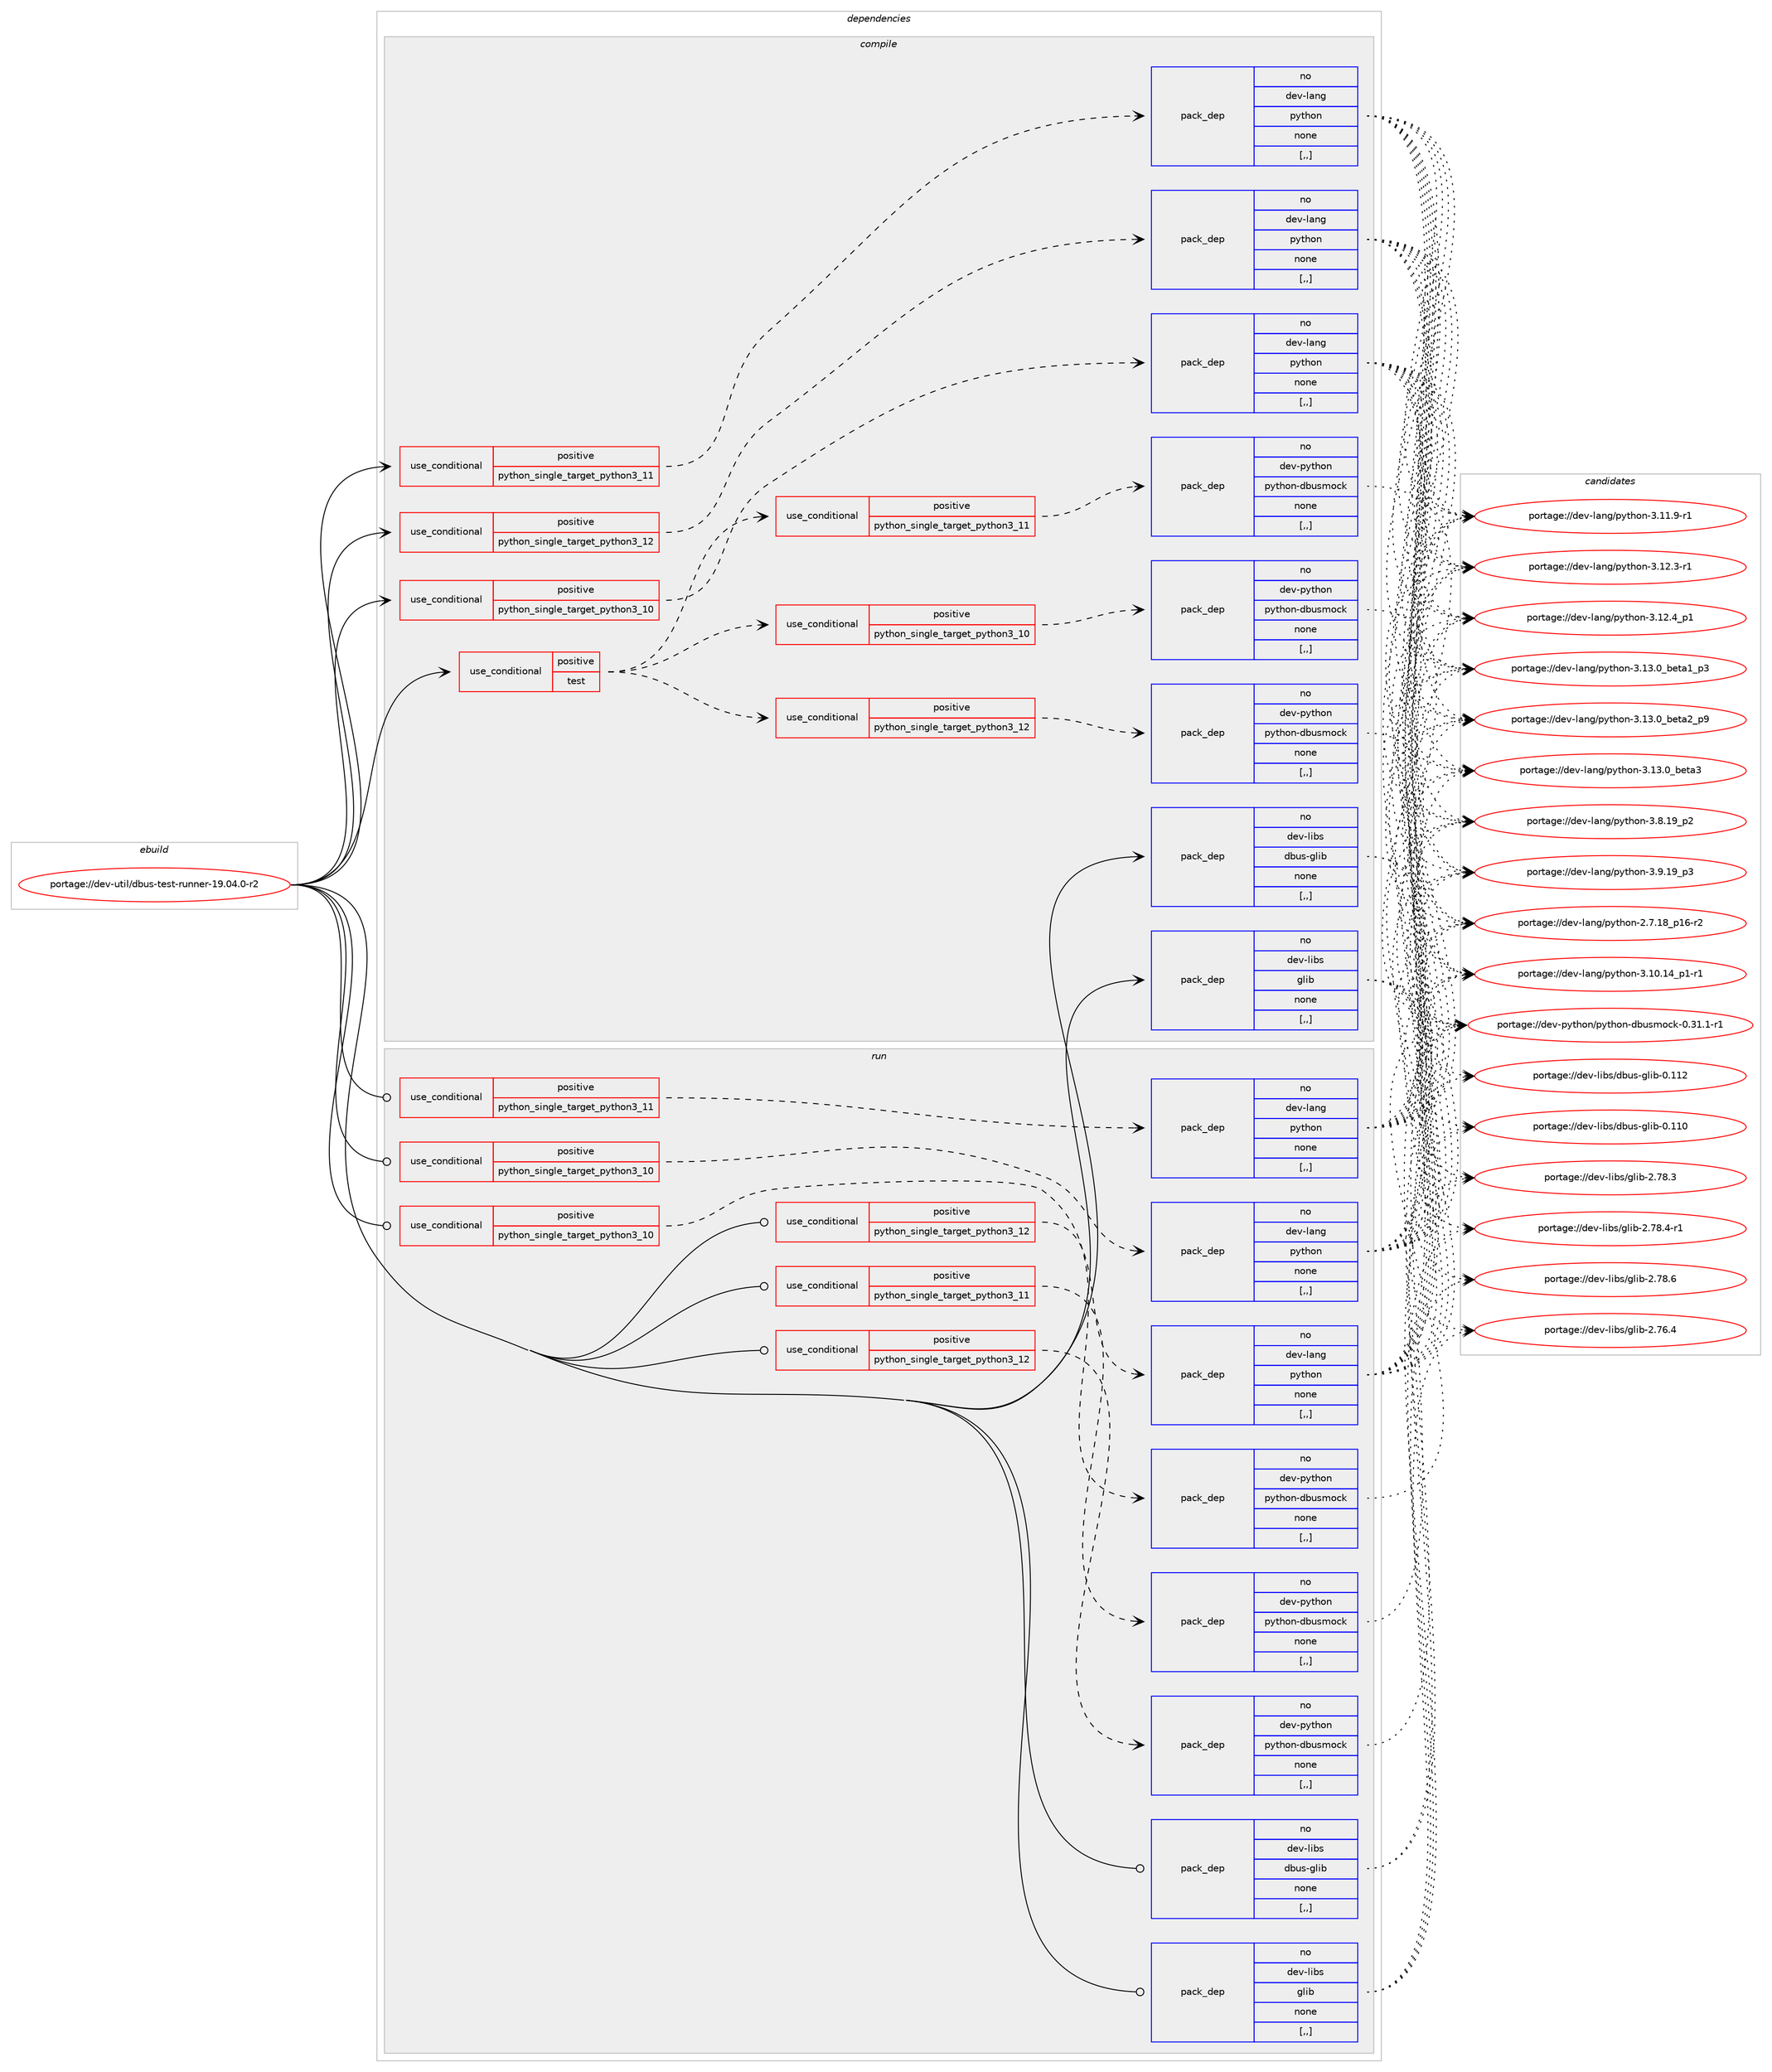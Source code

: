 digraph prolog {

# *************
# Graph options
# *************

newrank=true;
concentrate=true;
compound=true;
graph [rankdir=LR,fontname=Helvetica,fontsize=10,ranksep=1.5];#, ranksep=2.5, nodesep=0.2];
edge  [arrowhead=vee];
node  [fontname=Helvetica,fontsize=10];

# **********
# The ebuild
# **********

subgraph cluster_leftcol {
color=gray;
rank=same;
label=<<i>ebuild</i>>;
id [label="portage://dev-util/dbus-test-runner-19.04.0-r2", color=red, width=4, href="../dev-util/dbus-test-runner-19.04.0-r2.svg"];
}

# ****************
# The dependencies
# ****************

subgraph cluster_midcol {
color=gray;
label=<<i>dependencies</i>>;
subgraph cluster_compile {
fillcolor="#eeeeee";
style=filled;
label=<<i>compile</i>>;
subgraph cond58826 {
dependency209577 [label=<<TABLE BORDER="0" CELLBORDER="1" CELLSPACING="0" CELLPADDING="4"><TR><TD ROWSPAN="3" CELLPADDING="10">use_conditional</TD></TR><TR><TD>positive</TD></TR><TR><TD>python_single_target_python3_10</TD></TR></TABLE>>, shape=none, color=red];
subgraph pack149365 {
dependency209578 [label=<<TABLE BORDER="0" CELLBORDER="1" CELLSPACING="0" CELLPADDING="4" WIDTH="220"><TR><TD ROWSPAN="6" CELLPADDING="30">pack_dep</TD></TR><TR><TD WIDTH="110">no</TD></TR><TR><TD>dev-lang</TD></TR><TR><TD>python</TD></TR><TR><TD>none</TD></TR><TR><TD>[,,]</TD></TR></TABLE>>, shape=none, color=blue];
}
dependency209577:e -> dependency209578:w [weight=20,style="dashed",arrowhead="vee"];
}
id:e -> dependency209577:w [weight=20,style="solid",arrowhead="vee"];
subgraph cond58827 {
dependency209579 [label=<<TABLE BORDER="0" CELLBORDER="1" CELLSPACING="0" CELLPADDING="4"><TR><TD ROWSPAN="3" CELLPADDING="10">use_conditional</TD></TR><TR><TD>positive</TD></TR><TR><TD>python_single_target_python3_11</TD></TR></TABLE>>, shape=none, color=red];
subgraph pack149366 {
dependency209580 [label=<<TABLE BORDER="0" CELLBORDER="1" CELLSPACING="0" CELLPADDING="4" WIDTH="220"><TR><TD ROWSPAN="6" CELLPADDING="30">pack_dep</TD></TR><TR><TD WIDTH="110">no</TD></TR><TR><TD>dev-lang</TD></TR><TR><TD>python</TD></TR><TR><TD>none</TD></TR><TR><TD>[,,]</TD></TR></TABLE>>, shape=none, color=blue];
}
dependency209579:e -> dependency209580:w [weight=20,style="dashed",arrowhead="vee"];
}
id:e -> dependency209579:w [weight=20,style="solid",arrowhead="vee"];
subgraph cond58828 {
dependency209581 [label=<<TABLE BORDER="0" CELLBORDER="1" CELLSPACING="0" CELLPADDING="4"><TR><TD ROWSPAN="3" CELLPADDING="10">use_conditional</TD></TR><TR><TD>positive</TD></TR><TR><TD>python_single_target_python3_12</TD></TR></TABLE>>, shape=none, color=red];
subgraph pack149367 {
dependency209582 [label=<<TABLE BORDER="0" CELLBORDER="1" CELLSPACING="0" CELLPADDING="4" WIDTH="220"><TR><TD ROWSPAN="6" CELLPADDING="30">pack_dep</TD></TR><TR><TD WIDTH="110">no</TD></TR><TR><TD>dev-lang</TD></TR><TR><TD>python</TD></TR><TR><TD>none</TD></TR><TR><TD>[,,]</TD></TR></TABLE>>, shape=none, color=blue];
}
dependency209581:e -> dependency209582:w [weight=20,style="dashed",arrowhead="vee"];
}
id:e -> dependency209581:w [weight=20,style="solid",arrowhead="vee"];
subgraph cond58829 {
dependency209583 [label=<<TABLE BORDER="0" CELLBORDER="1" CELLSPACING="0" CELLPADDING="4"><TR><TD ROWSPAN="3" CELLPADDING="10">use_conditional</TD></TR><TR><TD>positive</TD></TR><TR><TD>test</TD></TR></TABLE>>, shape=none, color=red];
subgraph cond58830 {
dependency209584 [label=<<TABLE BORDER="0" CELLBORDER="1" CELLSPACING="0" CELLPADDING="4"><TR><TD ROWSPAN="3" CELLPADDING="10">use_conditional</TD></TR><TR><TD>positive</TD></TR><TR><TD>python_single_target_python3_10</TD></TR></TABLE>>, shape=none, color=red];
subgraph pack149368 {
dependency209585 [label=<<TABLE BORDER="0" CELLBORDER="1" CELLSPACING="0" CELLPADDING="4" WIDTH="220"><TR><TD ROWSPAN="6" CELLPADDING="30">pack_dep</TD></TR><TR><TD WIDTH="110">no</TD></TR><TR><TD>dev-python</TD></TR><TR><TD>python-dbusmock</TD></TR><TR><TD>none</TD></TR><TR><TD>[,,]</TD></TR></TABLE>>, shape=none, color=blue];
}
dependency209584:e -> dependency209585:w [weight=20,style="dashed",arrowhead="vee"];
}
dependency209583:e -> dependency209584:w [weight=20,style="dashed",arrowhead="vee"];
subgraph cond58831 {
dependency209586 [label=<<TABLE BORDER="0" CELLBORDER="1" CELLSPACING="0" CELLPADDING="4"><TR><TD ROWSPAN="3" CELLPADDING="10">use_conditional</TD></TR><TR><TD>positive</TD></TR><TR><TD>python_single_target_python3_11</TD></TR></TABLE>>, shape=none, color=red];
subgraph pack149369 {
dependency209587 [label=<<TABLE BORDER="0" CELLBORDER="1" CELLSPACING="0" CELLPADDING="4" WIDTH="220"><TR><TD ROWSPAN="6" CELLPADDING="30">pack_dep</TD></TR><TR><TD WIDTH="110">no</TD></TR><TR><TD>dev-python</TD></TR><TR><TD>python-dbusmock</TD></TR><TR><TD>none</TD></TR><TR><TD>[,,]</TD></TR></TABLE>>, shape=none, color=blue];
}
dependency209586:e -> dependency209587:w [weight=20,style="dashed",arrowhead="vee"];
}
dependency209583:e -> dependency209586:w [weight=20,style="dashed",arrowhead="vee"];
subgraph cond58832 {
dependency209588 [label=<<TABLE BORDER="0" CELLBORDER="1" CELLSPACING="0" CELLPADDING="4"><TR><TD ROWSPAN="3" CELLPADDING="10">use_conditional</TD></TR><TR><TD>positive</TD></TR><TR><TD>python_single_target_python3_12</TD></TR></TABLE>>, shape=none, color=red];
subgraph pack149370 {
dependency209589 [label=<<TABLE BORDER="0" CELLBORDER="1" CELLSPACING="0" CELLPADDING="4" WIDTH="220"><TR><TD ROWSPAN="6" CELLPADDING="30">pack_dep</TD></TR><TR><TD WIDTH="110">no</TD></TR><TR><TD>dev-python</TD></TR><TR><TD>python-dbusmock</TD></TR><TR><TD>none</TD></TR><TR><TD>[,,]</TD></TR></TABLE>>, shape=none, color=blue];
}
dependency209588:e -> dependency209589:w [weight=20,style="dashed",arrowhead="vee"];
}
dependency209583:e -> dependency209588:w [weight=20,style="dashed",arrowhead="vee"];
}
id:e -> dependency209583:w [weight=20,style="solid",arrowhead="vee"];
subgraph pack149371 {
dependency209590 [label=<<TABLE BORDER="0" CELLBORDER="1" CELLSPACING="0" CELLPADDING="4" WIDTH="220"><TR><TD ROWSPAN="6" CELLPADDING="30">pack_dep</TD></TR><TR><TD WIDTH="110">no</TD></TR><TR><TD>dev-libs</TD></TR><TR><TD>dbus-glib</TD></TR><TR><TD>none</TD></TR><TR><TD>[,,]</TD></TR></TABLE>>, shape=none, color=blue];
}
id:e -> dependency209590:w [weight=20,style="solid",arrowhead="vee"];
subgraph pack149372 {
dependency209591 [label=<<TABLE BORDER="0" CELLBORDER="1" CELLSPACING="0" CELLPADDING="4" WIDTH="220"><TR><TD ROWSPAN="6" CELLPADDING="30">pack_dep</TD></TR><TR><TD WIDTH="110">no</TD></TR><TR><TD>dev-libs</TD></TR><TR><TD>glib</TD></TR><TR><TD>none</TD></TR><TR><TD>[,,]</TD></TR></TABLE>>, shape=none, color=blue];
}
id:e -> dependency209591:w [weight=20,style="solid",arrowhead="vee"];
}
subgraph cluster_compileandrun {
fillcolor="#eeeeee";
style=filled;
label=<<i>compile and run</i>>;
}
subgraph cluster_run {
fillcolor="#eeeeee";
style=filled;
label=<<i>run</i>>;
subgraph cond58833 {
dependency209592 [label=<<TABLE BORDER="0" CELLBORDER="1" CELLSPACING="0" CELLPADDING="4"><TR><TD ROWSPAN="3" CELLPADDING="10">use_conditional</TD></TR><TR><TD>positive</TD></TR><TR><TD>python_single_target_python3_10</TD></TR></TABLE>>, shape=none, color=red];
subgraph pack149373 {
dependency209593 [label=<<TABLE BORDER="0" CELLBORDER="1" CELLSPACING="0" CELLPADDING="4" WIDTH="220"><TR><TD ROWSPAN="6" CELLPADDING="30">pack_dep</TD></TR><TR><TD WIDTH="110">no</TD></TR><TR><TD>dev-lang</TD></TR><TR><TD>python</TD></TR><TR><TD>none</TD></TR><TR><TD>[,,]</TD></TR></TABLE>>, shape=none, color=blue];
}
dependency209592:e -> dependency209593:w [weight=20,style="dashed",arrowhead="vee"];
}
id:e -> dependency209592:w [weight=20,style="solid",arrowhead="odot"];
subgraph cond58834 {
dependency209594 [label=<<TABLE BORDER="0" CELLBORDER="1" CELLSPACING="0" CELLPADDING="4"><TR><TD ROWSPAN="3" CELLPADDING="10">use_conditional</TD></TR><TR><TD>positive</TD></TR><TR><TD>python_single_target_python3_10</TD></TR></TABLE>>, shape=none, color=red];
subgraph pack149374 {
dependency209595 [label=<<TABLE BORDER="0" CELLBORDER="1" CELLSPACING="0" CELLPADDING="4" WIDTH="220"><TR><TD ROWSPAN="6" CELLPADDING="30">pack_dep</TD></TR><TR><TD WIDTH="110">no</TD></TR><TR><TD>dev-python</TD></TR><TR><TD>python-dbusmock</TD></TR><TR><TD>none</TD></TR><TR><TD>[,,]</TD></TR></TABLE>>, shape=none, color=blue];
}
dependency209594:e -> dependency209595:w [weight=20,style="dashed",arrowhead="vee"];
}
id:e -> dependency209594:w [weight=20,style="solid",arrowhead="odot"];
subgraph cond58835 {
dependency209596 [label=<<TABLE BORDER="0" CELLBORDER="1" CELLSPACING="0" CELLPADDING="4"><TR><TD ROWSPAN="3" CELLPADDING="10">use_conditional</TD></TR><TR><TD>positive</TD></TR><TR><TD>python_single_target_python3_11</TD></TR></TABLE>>, shape=none, color=red];
subgraph pack149375 {
dependency209597 [label=<<TABLE BORDER="0" CELLBORDER="1" CELLSPACING="0" CELLPADDING="4" WIDTH="220"><TR><TD ROWSPAN="6" CELLPADDING="30">pack_dep</TD></TR><TR><TD WIDTH="110">no</TD></TR><TR><TD>dev-lang</TD></TR><TR><TD>python</TD></TR><TR><TD>none</TD></TR><TR><TD>[,,]</TD></TR></TABLE>>, shape=none, color=blue];
}
dependency209596:e -> dependency209597:w [weight=20,style="dashed",arrowhead="vee"];
}
id:e -> dependency209596:w [weight=20,style="solid",arrowhead="odot"];
subgraph cond58836 {
dependency209598 [label=<<TABLE BORDER="0" CELLBORDER="1" CELLSPACING="0" CELLPADDING="4"><TR><TD ROWSPAN="3" CELLPADDING="10">use_conditional</TD></TR><TR><TD>positive</TD></TR><TR><TD>python_single_target_python3_11</TD></TR></TABLE>>, shape=none, color=red];
subgraph pack149376 {
dependency209599 [label=<<TABLE BORDER="0" CELLBORDER="1" CELLSPACING="0" CELLPADDING="4" WIDTH="220"><TR><TD ROWSPAN="6" CELLPADDING="30">pack_dep</TD></TR><TR><TD WIDTH="110">no</TD></TR><TR><TD>dev-python</TD></TR><TR><TD>python-dbusmock</TD></TR><TR><TD>none</TD></TR><TR><TD>[,,]</TD></TR></TABLE>>, shape=none, color=blue];
}
dependency209598:e -> dependency209599:w [weight=20,style="dashed",arrowhead="vee"];
}
id:e -> dependency209598:w [weight=20,style="solid",arrowhead="odot"];
subgraph cond58837 {
dependency209600 [label=<<TABLE BORDER="0" CELLBORDER="1" CELLSPACING="0" CELLPADDING="4"><TR><TD ROWSPAN="3" CELLPADDING="10">use_conditional</TD></TR><TR><TD>positive</TD></TR><TR><TD>python_single_target_python3_12</TD></TR></TABLE>>, shape=none, color=red];
subgraph pack149377 {
dependency209601 [label=<<TABLE BORDER="0" CELLBORDER="1" CELLSPACING="0" CELLPADDING="4" WIDTH="220"><TR><TD ROWSPAN="6" CELLPADDING="30">pack_dep</TD></TR><TR><TD WIDTH="110">no</TD></TR><TR><TD>dev-lang</TD></TR><TR><TD>python</TD></TR><TR><TD>none</TD></TR><TR><TD>[,,]</TD></TR></TABLE>>, shape=none, color=blue];
}
dependency209600:e -> dependency209601:w [weight=20,style="dashed",arrowhead="vee"];
}
id:e -> dependency209600:w [weight=20,style="solid",arrowhead="odot"];
subgraph cond58838 {
dependency209602 [label=<<TABLE BORDER="0" CELLBORDER="1" CELLSPACING="0" CELLPADDING="4"><TR><TD ROWSPAN="3" CELLPADDING="10">use_conditional</TD></TR><TR><TD>positive</TD></TR><TR><TD>python_single_target_python3_12</TD></TR></TABLE>>, shape=none, color=red];
subgraph pack149378 {
dependency209603 [label=<<TABLE BORDER="0" CELLBORDER="1" CELLSPACING="0" CELLPADDING="4" WIDTH="220"><TR><TD ROWSPAN="6" CELLPADDING="30">pack_dep</TD></TR><TR><TD WIDTH="110">no</TD></TR><TR><TD>dev-python</TD></TR><TR><TD>python-dbusmock</TD></TR><TR><TD>none</TD></TR><TR><TD>[,,]</TD></TR></TABLE>>, shape=none, color=blue];
}
dependency209602:e -> dependency209603:w [weight=20,style="dashed",arrowhead="vee"];
}
id:e -> dependency209602:w [weight=20,style="solid",arrowhead="odot"];
subgraph pack149379 {
dependency209604 [label=<<TABLE BORDER="0" CELLBORDER="1" CELLSPACING="0" CELLPADDING="4" WIDTH="220"><TR><TD ROWSPAN="6" CELLPADDING="30">pack_dep</TD></TR><TR><TD WIDTH="110">no</TD></TR><TR><TD>dev-libs</TD></TR><TR><TD>dbus-glib</TD></TR><TR><TD>none</TD></TR><TR><TD>[,,]</TD></TR></TABLE>>, shape=none, color=blue];
}
id:e -> dependency209604:w [weight=20,style="solid",arrowhead="odot"];
subgraph pack149380 {
dependency209605 [label=<<TABLE BORDER="0" CELLBORDER="1" CELLSPACING="0" CELLPADDING="4" WIDTH="220"><TR><TD ROWSPAN="6" CELLPADDING="30">pack_dep</TD></TR><TR><TD WIDTH="110">no</TD></TR><TR><TD>dev-libs</TD></TR><TR><TD>glib</TD></TR><TR><TD>none</TD></TR><TR><TD>[,,]</TD></TR></TABLE>>, shape=none, color=blue];
}
id:e -> dependency209605:w [weight=20,style="solid",arrowhead="odot"];
}
}

# **************
# The candidates
# **************

subgraph cluster_choices {
rank=same;
color=gray;
label=<<i>candidates</i>>;

subgraph choice149365 {
color=black;
nodesep=1;
choice100101118451089711010347112121116104111110455046554649569511249544511450 [label="portage://dev-lang/python-2.7.18_p16-r2", color=red, width=4,href="../dev-lang/python-2.7.18_p16-r2.svg"];
choice100101118451089711010347112121116104111110455146494846495295112494511449 [label="portage://dev-lang/python-3.10.14_p1-r1", color=red, width=4,href="../dev-lang/python-3.10.14_p1-r1.svg"];
choice100101118451089711010347112121116104111110455146494946574511449 [label="portage://dev-lang/python-3.11.9-r1", color=red, width=4,href="../dev-lang/python-3.11.9-r1.svg"];
choice100101118451089711010347112121116104111110455146495046514511449 [label="portage://dev-lang/python-3.12.3-r1", color=red, width=4,href="../dev-lang/python-3.12.3-r1.svg"];
choice100101118451089711010347112121116104111110455146495046529511249 [label="portage://dev-lang/python-3.12.4_p1", color=red, width=4,href="../dev-lang/python-3.12.4_p1.svg"];
choice10010111845108971101034711212111610411111045514649514648959810111697499511251 [label="portage://dev-lang/python-3.13.0_beta1_p3", color=red, width=4,href="../dev-lang/python-3.13.0_beta1_p3.svg"];
choice10010111845108971101034711212111610411111045514649514648959810111697509511257 [label="portage://dev-lang/python-3.13.0_beta2_p9", color=red, width=4,href="../dev-lang/python-3.13.0_beta2_p9.svg"];
choice1001011184510897110103471121211161041111104551464951464895981011169751 [label="portage://dev-lang/python-3.13.0_beta3", color=red, width=4,href="../dev-lang/python-3.13.0_beta3.svg"];
choice100101118451089711010347112121116104111110455146564649579511250 [label="portage://dev-lang/python-3.8.19_p2", color=red, width=4,href="../dev-lang/python-3.8.19_p2.svg"];
choice100101118451089711010347112121116104111110455146574649579511251 [label="portage://dev-lang/python-3.9.19_p3", color=red, width=4,href="../dev-lang/python-3.9.19_p3.svg"];
dependency209578:e -> choice100101118451089711010347112121116104111110455046554649569511249544511450:w [style=dotted,weight="100"];
dependency209578:e -> choice100101118451089711010347112121116104111110455146494846495295112494511449:w [style=dotted,weight="100"];
dependency209578:e -> choice100101118451089711010347112121116104111110455146494946574511449:w [style=dotted,weight="100"];
dependency209578:e -> choice100101118451089711010347112121116104111110455146495046514511449:w [style=dotted,weight="100"];
dependency209578:e -> choice100101118451089711010347112121116104111110455146495046529511249:w [style=dotted,weight="100"];
dependency209578:e -> choice10010111845108971101034711212111610411111045514649514648959810111697499511251:w [style=dotted,weight="100"];
dependency209578:e -> choice10010111845108971101034711212111610411111045514649514648959810111697509511257:w [style=dotted,weight="100"];
dependency209578:e -> choice1001011184510897110103471121211161041111104551464951464895981011169751:w [style=dotted,weight="100"];
dependency209578:e -> choice100101118451089711010347112121116104111110455146564649579511250:w [style=dotted,weight="100"];
dependency209578:e -> choice100101118451089711010347112121116104111110455146574649579511251:w [style=dotted,weight="100"];
}
subgraph choice149366 {
color=black;
nodesep=1;
choice100101118451089711010347112121116104111110455046554649569511249544511450 [label="portage://dev-lang/python-2.7.18_p16-r2", color=red, width=4,href="../dev-lang/python-2.7.18_p16-r2.svg"];
choice100101118451089711010347112121116104111110455146494846495295112494511449 [label="portage://dev-lang/python-3.10.14_p1-r1", color=red, width=4,href="../dev-lang/python-3.10.14_p1-r1.svg"];
choice100101118451089711010347112121116104111110455146494946574511449 [label="portage://dev-lang/python-3.11.9-r1", color=red, width=4,href="../dev-lang/python-3.11.9-r1.svg"];
choice100101118451089711010347112121116104111110455146495046514511449 [label="portage://dev-lang/python-3.12.3-r1", color=red, width=4,href="../dev-lang/python-3.12.3-r1.svg"];
choice100101118451089711010347112121116104111110455146495046529511249 [label="portage://dev-lang/python-3.12.4_p1", color=red, width=4,href="../dev-lang/python-3.12.4_p1.svg"];
choice10010111845108971101034711212111610411111045514649514648959810111697499511251 [label="portage://dev-lang/python-3.13.0_beta1_p3", color=red, width=4,href="../dev-lang/python-3.13.0_beta1_p3.svg"];
choice10010111845108971101034711212111610411111045514649514648959810111697509511257 [label="portage://dev-lang/python-3.13.0_beta2_p9", color=red, width=4,href="../dev-lang/python-3.13.0_beta2_p9.svg"];
choice1001011184510897110103471121211161041111104551464951464895981011169751 [label="portage://dev-lang/python-3.13.0_beta3", color=red, width=4,href="../dev-lang/python-3.13.0_beta3.svg"];
choice100101118451089711010347112121116104111110455146564649579511250 [label="portage://dev-lang/python-3.8.19_p2", color=red, width=4,href="../dev-lang/python-3.8.19_p2.svg"];
choice100101118451089711010347112121116104111110455146574649579511251 [label="portage://dev-lang/python-3.9.19_p3", color=red, width=4,href="../dev-lang/python-3.9.19_p3.svg"];
dependency209580:e -> choice100101118451089711010347112121116104111110455046554649569511249544511450:w [style=dotted,weight="100"];
dependency209580:e -> choice100101118451089711010347112121116104111110455146494846495295112494511449:w [style=dotted,weight="100"];
dependency209580:e -> choice100101118451089711010347112121116104111110455146494946574511449:w [style=dotted,weight="100"];
dependency209580:e -> choice100101118451089711010347112121116104111110455146495046514511449:w [style=dotted,weight="100"];
dependency209580:e -> choice100101118451089711010347112121116104111110455146495046529511249:w [style=dotted,weight="100"];
dependency209580:e -> choice10010111845108971101034711212111610411111045514649514648959810111697499511251:w [style=dotted,weight="100"];
dependency209580:e -> choice10010111845108971101034711212111610411111045514649514648959810111697509511257:w [style=dotted,weight="100"];
dependency209580:e -> choice1001011184510897110103471121211161041111104551464951464895981011169751:w [style=dotted,weight="100"];
dependency209580:e -> choice100101118451089711010347112121116104111110455146564649579511250:w [style=dotted,weight="100"];
dependency209580:e -> choice100101118451089711010347112121116104111110455146574649579511251:w [style=dotted,weight="100"];
}
subgraph choice149367 {
color=black;
nodesep=1;
choice100101118451089711010347112121116104111110455046554649569511249544511450 [label="portage://dev-lang/python-2.7.18_p16-r2", color=red, width=4,href="../dev-lang/python-2.7.18_p16-r2.svg"];
choice100101118451089711010347112121116104111110455146494846495295112494511449 [label="portage://dev-lang/python-3.10.14_p1-r1", color=red, width=4,href="../dev-lang/python-3.10.14_p1-r1.svg"];
choice100101118451089711010347112121116104111110455146494946574511449 [label="portage://dev-lang/python-3.11.9-r1", color=red, width=4,href="../dev-lang/python-3.11.9-r1.svg"];
choice100101118451089711010347112121116104111110455146495046514511449 [label="portage://dev-lang/python-3.12.3-r1", color=red, width=4,href="../dev-lang/python-3.12.3-r1.svg"];
choice100101118451089711010347112121116104111110455146495046529511249 [label="portage://dev-lang/python-3.12.4_p1", color=red, width=4,href="../dev-lang/python-3.12.4_p1.svg"];
choice10010111845108971101034711212111610411111045514649514648959810111697499511251 [label="portage://dev-lang/python-3.13.0_beta1_p3", color=red, width=4,href="../dev-lang/python-3.13.0_beta1_p3.svg"];
choice10010111845108971101034711212111610411111045514649514648959810111697509511257 [label="portage://dev-lang/python-3.13.0_beta2_p9", color=red, width=4,href="../dev-lang/python-3.13.0_beta2_p9.svg"];
choice1001011184510897110103471121211161041111104551464951464895981011169751 [label="portage://dev-lang/python-3.13.0_beta3", color=red, width=4,href="../dev-lang/python-3.13.0_beta3.svg"];
choice100101118451089711010347112121116104111110455146564649579511250 [label="portage://dev-lang/python-3.8.19_p2", color=red, width=4,href="../dev-lang/python-3.8.19_p2.svg"];
choice100101118451089711010347112121116104111110455146574649579511251 [label="portage://dev-lang/python-3.9.19_p3", color=red, width=4,href="../dev-lang/python-3.9.19_p3.svg"];
dependency209582:e -> choice100101118451089711010347112121116104111110455046554649569511249544511450:w [style=dotted,weight="100"];
dependency209582:e -> choice100101118451089711010347112121116104111110455146494846495295112494511449:w [style=dotted,weight="100"];
dependency209582:e -> choice100101118451089711010347112121116104111110455146494946574511449:w [style=dotted,weight="100"];
dependency209582:e -> choice100101118451089711010347112121116104111110455146495046514511449:w [style=dotted,weight="100"];
dependency209582:e -> choice100101118451089711010347112121116104111110455146495046529511249:w [style=dotted,weight="100"];
dependency209582:e -> choice10010111845108971101034711212111610411111045514649514648959810111697499511251:w [style=dotted,weight="100"];
dependency209582:e -> choice10010111845108971101034711212111610411111045514649514648959810111697509511257:w [style=dotted,weight="100"];
dependency209582:e -> choice1001011184510897110103471121211161041111104551464951464895981011169751:w [style=dotted,weight="100"];
dependency209582:e -> choice100101118451089711010347112121116104111110455146564649579511250:w [style=dotted,weight="100"];
dependency209582:e -> choice100101118451089711010347112121116104111110455146574649579511251:w [style=dotted,weight="100"];
}
subgraph choice149368 {
color=black;
nodesep=1;
choice1001011184511212111610411111047112121116104111110451009811711510911199107454846514946494511449 [label="portage://dev-python/python-dbusmock-0.31.1-r1", color=red, width=4,href="../dev-python/python-dbusmock-0.31.1-r1.svg"];
dependency209585:e -> choice1001011184511212111610411111047112121116104111110451009811711510911199107454846514946494511449:w [style=dotted,weight="100"];
}
subgraph choice149369 {
color=black;
nodesep=1;
choice1001011184511212111610411111047112121116104111110451009811711510911199107454846514946494511449 [label="portage://dev-python/python-dbusmock-0.31.1-r1", color=red, width=4,href="../dev-python/python-dbusmock-0.31.1-r1.svg"];
dependency209587:e -> choice1001011184511212111610411111047112121116104111110451009811711510911199107454846514946494511449:w [style=dotted,weight="100"];
}
subgraph choice149370 {
color=black;
nodesep=1;
choice1001011184511212111610411111047112121116104111110451009811711510911199107454846514946494511449 [label="portage://dev-python/python-dbusmock-0.31.1-r1", color=red, width=4,href="../dev-python/python-dbusmock-0.31.1-r1.svg"];
dependency209589:e -> choice1001011184511212111610411111047112121116104111110451009811711510911199107454846514946494511449:w [style=dotted,weight="100"];
}
subgraph choice149371 {
color=black;
nodesep=1;
choice100101118451081059811547100981171154510310810598454846494948 [label="portage://dev-libs/dbus-glib-0.110", color=red, width=4,href="../dev-libs/dbus-glib-0.110.svg"];
choice100101118451081059811547100981171154510310810598454846494950 [label="portage://dev-libs/dbus-glib-0.112", color=red, width=4,href="../dev-libs/dbus-glib-0.112.svg"];
dependency209590:e -> choice100101118451081059811547100981171154510310810598454846494948:w [style=dotted,weight="100"];
dependency209590:e -> choice100101118451081059811547100981171154510310810598454846494950:w [style=dotted,weight="100"];
}
subgraph choice149372 {
color=black;
nodesep=1;
choice1001011184510810598115471031081059845504655544652 [label="portage://dev-libs/glib-2.76.4", color=red, width=4,href="../dev-libs/glib-2.76.4.svg"];
choice1001011184510810598115471031081059845504655564651 [label="portage://dev-libs/glib-2.78.3", color=red, width=4,href="../dev-libs/glib-2.78.3.svg"];
choice10010111845108105981154710310810598455046555646524511449 [label="portage://dev-libs/glib-2.78.4-r1", color=red, width=4,href="../dev-libs/glib-2.78.4-r1.svg"];
choice1001011184510810598115471031081059845504655564654 [label="portage://dev-libs/glib-2.78.6", color=red, width=4,href="../dev-libs/glib-2.78.6.svg"];
dependency209591:e -> choice1001011184510810598115471031081059845504655544652:w [style=dotted,weight="100"];
dependency209591:e -> choice1001011184510810598115471031081059845504655564651:w [style=dotted,weight="100"];
dependency209591:e -> choice10010111845108105981154710310810598455046555646524511449:w [style=dotted,weight="100"];
dependency209591:e -> choice1001011184510810598115471031081059845504655564654:w [style=dotted,weight="100"];
}
subgraph choice149373 {
color=black;
nodesep=1;
choice100101118451089711010347112121116104111110455046554649569511249544511450 [label="portage://dev-lang/python-2.7.18_p16-r2", color=red, width=4,href="../dev-lang/python-2.7.18_p16-r2.svg"];
choice100101118451089711010347112121116104111110455146494846495295112494511449 [label="portage://dev-lang/python-3.10.14_p1-r1", color=red, width=4,href="../dev-lang/python-3.10.14_p1-r1.svg"];
choice100101118451089711010347112121116104111110455146494946574511449 [label="portage://dev-lang/python-3.11.9-r1", color=red, width=4,href="../dev-lang/python-3.11.9-r1.svg"];
choice100101118451089711010347112121116104111110455146495046514511449 [label="portage://dev-lang/python-3.12.3-r1", color=red, width=4,href="../dev-lang/python-3.12.3-r1.svg"];
choice100101118451089711010347112121116104111110455146495046529511249 [label="portage://dev-lang/python-3.12.4_p1", color=red, width=4,href="../dev-lang/python-3.12.4_p1.svg"];
choice10010111845108971101034711212111610411111045514649514648959810111697499511251 [label="portage://dev-lang/python-3.13.0_beta1_p3", color=red, width=4,href="../dev-lang/python-3.13.0_beta1_p3.svg"];
choice10010111845108971101034711212111610411111045514649514648959810111697509511257 [label="portage://dev-lang/python-3.13.0_beta2_p9", color=red, width=4,href="../dev-lang/python-3.13.0_beta2_p9.svg"];
choice1001011184510897110103471121211161041111104551464951464895981011169751 [label="portage://dev-lang/python-3.13.0_beta3", color=red, width=4,href="../dev-lang/python-3.13.0_beta3.svg"];
choice100101118451089711010347112121116104111110455146564649579511250 [label="portage://dev-lang/python-3.8.19_p2", color=red, width=4,href="../dev-lang/python-3.8.19_p2.svg"];
choice100101118451089711010347112121116104111110455146574649579511251 [label="portage://dev-lang/python-3.9.19_p3", color=red, width=4,href="../dev-lang/python-3.9.19_p3.svg"];
dependency209593:e -> choice100101118451089711010347112121116104111110455046554649569511249544511450:w [style=dotted,weight="100"];
dependency209593:e -> choice100101118451089711010347112121116104111110455146494846495295112494511449:w [style=dotted,weight="100"];
dependency209593:e -> choice100101118451089711010347112121116104111110455146494946574511449:w [style=dotted,weight="100"];
dependency209593:e -> choice100101118451089711010347112121116104111110455146495046514511449:w [style=dotted,weight="100"];
dependency209593:e -> choice100101118451089711010347112121116104111110455146495046529511249:w [style=dotted,weight="100"];
dependency209593:e -> choice10010111845108971101034711212111610411111045514649514648959810111697499511251:w [style=dotted,weight="100"];
dependency209593:e -> choice10010111845108971101034711212111610411111045514649514648959810111697509511257:w [style=dotted,weight="100"];
dependency209593:e -> choice1001011184510897110103471121211161041111104551464951464895981011169751:w [style=dotted,weight="100"];
dependency209593:e -> choice100101118451089711010347112121116104111110455146564649579511250:w [style=dotted,weight="100"];
dependency209593:e -> choice100101118451089711010347112121116104111110455146574649579511251:w [style=dotted,weight="100"];
}
subgraph choice149374 {
color=black;
nodesep=1;
choice1001011184511212111610411111047112121116104111110451009811711510911199107454846514946494511449 [label="portage://dev-python/python-dbusmock-0.31.1-r1", color=red, width=4,href="../dev-python/python-dbusmock-0.31.1-r1.svg"];
dependency209595:e -> choice1001011184511212111610411111047112121116104111110451009811711510911199107454846514946494511449:w [style=dotted,weight="100"];
}
subgraph choice149375 {
color=black;
nodesep=1;
choice100101118451089711010347112121116104111110455046554649569511249544511450 [label="portage://dev-lang/python-2.7.18_p16-r2", color=red, width=4,href="../dev-lang/python-2.7.18_p16-r2.svg"];
choice100101118451089711010347112121116104111110455146494846495295112494511449 [label="portage://dev-lang/python-3.10.14_p1-r1", color=red, width=4,href="../dev-lang/python-3.10.14_p1-r1.svg"];
choice100101118451089711010347112121116104111110455146494946574511449 [label="portage://dev-lang/python-3.11.9-r1", color=red, width=4,href="../dev-lang/python-3.11.9-r1.svg"];
choice100101118451089711010347112121116104111110455146495046514511449 [label="portage://dev-lang/python-3.12.3-r1", color=red, width=4,href="../dev-lang/python-3.12.3-r1.svg"];
choice100101118451089711010347112121116104111110455146495046529511249 [label="portage://dev-lang/python-3.12.4_p1", color=red, width=4,href="../dev-lang/python-3.12.4_p1.svg"];
choice10010111845108971101034711212111610411111045514649514648959810111697499511251 [label="portage://dev-lang/python-3.13.0_beta1_p3", color=red, width=4,href="../dev-lang/python-3.13.0_beta1_p3.svg"];
choice10010111845108971101034711212111610411111045514649514648959810111697509511257 [label="portage://dev-lang/python-3.13.0_beta2_p9", color=red, width=4,href="../dev-lang/python-3.13.0_beta2_p9.svg"];
choice1001011184510897110103471121211161041111104551464951464895981011169751 [label="portage://dev-lang/python-3.13.0_beta3", color=red, width=4,href="../dev-lang/python-3.13.0_beta3.svg"];
choice100101118451089711010347112121116104111110455146564649579511250 [label="portage://dev-lang/python-3.8.19_p2", color=red, width=4,href="../dev-lang/python-3.8.19_p2.svg"];
choice100101118451089711010347112121116104111110455146574649579511251 [label="portage://dev-lang/python-3.9.19_p3", color=red, width=4,href="../dev-lang/python-3.9.19_p3.svg"];
dependency209597:e -> choice100101118451089711010347112121116104111110455046554649569511249544511450:w [style=dotted,weight="100"];
dependency209597:e -> choice100101118451089711010347112121116104111110455146494846495295112494511449:w [style=dotted,weight="100"];
dependency209597:e -> choice100101118451089711010347112121116104111110455146494946574511449:w [style=dotted,weight="100"];
dependency209597:e -> choice100101118451089711010347112121116104111110455146495046514511449:w [style=dotted,weight="100"];
dependency209597:e -> choice100101118451089711010347112121116104111110455146495046529511249:w [style=dotted,weight="100"];
dependency209597:e -> choice10010111845108971101034711212111610411111045514649514648959810111697499511251:w [style=dotted,weight="100"];
dependency209597:e -> choice10010111845108971101034711212111610411111045514649514648959810111697509511257:w [style=dotted,weight="100"];
dependency209597:e -> choice1001011184510897110103471121211161041111104551464951464895981011169751:w [style=dotted,weight="100"];
dependency209597:e -> choice100101118451089711010347112121116104111110455146564649579511250:w [style=dotted,weight="100"];
dependency209597:e -> choice100101118451089711010347112121116104111110455146574649579511251:w [style=dotted,weight="100"];
}
subgraph choice149376 {
color=black;
nodesep=1;
choice1001011184511212111610411111047112121116104111110451009811711510911199107454846514946494511449 [label="portage://dev-python/python-dbusmock-0.31.1-r1", color=red, width=4,href="../dev-python/python-dbusmock-0.31.1-r1.svg"];
dependency209599:e -> choice1001011184511212111610411111047112121116104111110451009811711510911199107454846514946494511449:w [style=dotted,weight="100"];
}
subgraph choice149377 {
color=black;
nodesep=1;
choice100101118451089711010347112121116104111110455046554649569511249544511450 [label="portage://dev-lang/python-2.7.18_p16-r2", color=red, width=4,href="../dev-lang/python-2.7.18_p16-r2.svg"];
choice100101118451089711010347112121116104111110455146494846495295112494511449 [label="portage://dev-lang/python-3.10.14_p1-r1", color=red, width=4,href="../dev-lang/python-3.10.14_p1-r1.svg"];
choice100101118451089711010347112121116104111110455146494946574511449 [label="portage://dev-lang/python-3.11.9-r1", color=red, width=4,href="../dev-lang/python-3.11.9-r1.svg"];
choice100101118451089711010347112121116104111110455146495046514511449 [label="portage://dev-lang/python-3.12.3-r1", color=red, width=4,href="../dev-lang/python-3.12.3-r1.svg"];
choice100101118451089711010347112121116104111110455146495046529511249 [label="portage://dev-lang/python-3.12.4_p1", color=red, width=4,href="../dev-lang/python-3.12.4_p1.svg"];
choice10010111845108971101034711212111610411111045514649514648959810111697499511251 [label="portage://dev-lang/python-3.13.0_beta1_p3", color=red, width=4,href="../dev-lang/python-3.13.0_beta1_p3.svg"];
choice10010111845108971101034711212111610411111045514649514648959810111697509511257 [label="portage://dev-lang/python-3.13.0_beta2_p9", color=red, width=4,href="../dev-lang/python-3.13.0_beta2_p9.svg"];
choice1001011184510897110103471121211161041111104551464951464895981011169751 [label="portage://dev-lang/python-3.13.0_beta3", color=red, width=4,href="../dev-lang/python-3.13.0_beta3.svg"];
choice100101118451089711010347112121116104111110455146564649579511250 [label="portage://dev-lang/python-3.8.19_p2", color=red, width=4,href="../dev-lang/python-3.8.19_p2.svg"];
choice100101118451089711010347112121116104111110455146574649579511251 [label="portage://dev-lang/python-3.9.19_p3", color=red, width=4,href="../dev-lang/python-3.9.19_p3.svg"];
dependency209601:e -> choice100101118451089711010347112121116104111110455046554649569511249544511450:w [style=dotted,weight="100"];
dependency209601:e -> choice100101118451089711010347112121116104111110455146494846495295112494511449:w [style=dotted,weight="100"];
dependency209601:e -> choice100101118451089711010347112121116104111110455146494946574511449:w [style=dotted,weight="100"];
dependency209601:e -> choice100101118451089711010347112121116104111110455146495046514511449:w [style=dotted,weight="100"];
dependency209601:e -> choice100101118451089711010347112121116104111110455146495046529511249:w [style=dotted,weight="100"];
dependency209601:e -> choice10010111845108971101034711212111610411111045514649514648959810111697499511251:w [style=dotted,weight="100"];
dependency209601:e -> choice10010111845108971101034711212111610411111045514649514648959810111697509511257:w [style=dotted,weight="100"];
dependency209601:e -> choice1001011184510897110103471121211161041111104551464951464895981011169751:w [style=dotted,weight="100"];
dependency209601:e -> choice100101118451089711010347112121116104111110455146564649579511250:w [style=dotted,weight="100"];
dependency209601:e -> choice100101118451089711010347112121116104111110455146574649579511251:w [style=dotted,weight="100"];
}
subgraph choice149378 {
color=black;
nodesep=1;
choice1001011184511212111610411111047112121116104111110451009811711510911199107454846514946494511449 [label="portage://dev-python/python-dbusmock-0.31.1-r1", color=red, width=4,href="../dev-python/python-dbusmock-0.31.1-r1.svg"];
dependency209603:e -> choice1001011184511212111610411111047112121116104111110451009811711510911199107454846514946494511449:w [style=dotted,weight="100"];
}
subgraph choice149379 {
color=black;
nodesep=1;
choice100101118451081059811547100981171154510310810598454846494948 [label="portage://dev-libs/dbus-glib-0.110", color=red, width=4,href="../dev-libs/dbus-glib-0.110.svg"];
choice100101118451081059811547100981171154510310810598454846494950 [label="portage://dev-libs/dbus-glib-0.112", color=red, width=4,href="../dev-libs/dbus-glib-0.112.svg"];
dependency209604:e -> choice100101118451081059811547100981171154510310810598454846494948:w [style=dotted,weight="100"];
dependency209604:e -> choice100101118451081059811547100981171154510310810598454846494950:w [style=dotted,weight="100"];
}
subgraph choice149380 {
color=black;
nodesep=1;
choice1001011184510810598115471031081059845504655544652 [label="portage://dev-libs/glib-2.76.4", color=red, width=4,href="../dev-libs/glib-2.76.4.svg"];
choice1001011184510810598115471031081059845504655564651 [label="portage://dev-libs/glib-2.78.3", color=red, width=4,href="../dev-libs/glib-2.78.3.svg"];
choice10010111845108105981154710310810598455046555646524511449 [label="portage://dev-libs/glib-2.78.4-r1", color=red, width=4,href="../dev-libs/glib-2.78.4-r1.svg"];
choice1001011184510810598115471031081059845504655564654 [label="portage://dev-libs/glib-2.78.6", color=red, width=4,href="../dev-libs/glib-2.78.6.svg"];
dependency209605:e -> choice1001011184510810598115471031081059845504655544652:w [style=dotted,weight="100"];
dependency209605:e -> choice1001011184510810598115471031081059845504655564651:w [style=dotted,weight="100"];
dependency209605:e -> choice10010111845108105981154710310810598455046555646524511449:w [style=dotted,weight="100"];
dependency209605:e -> choice1001011184510810598115471031081059845504655564654:w [style=dotted,weight="100"];
}
}

}
